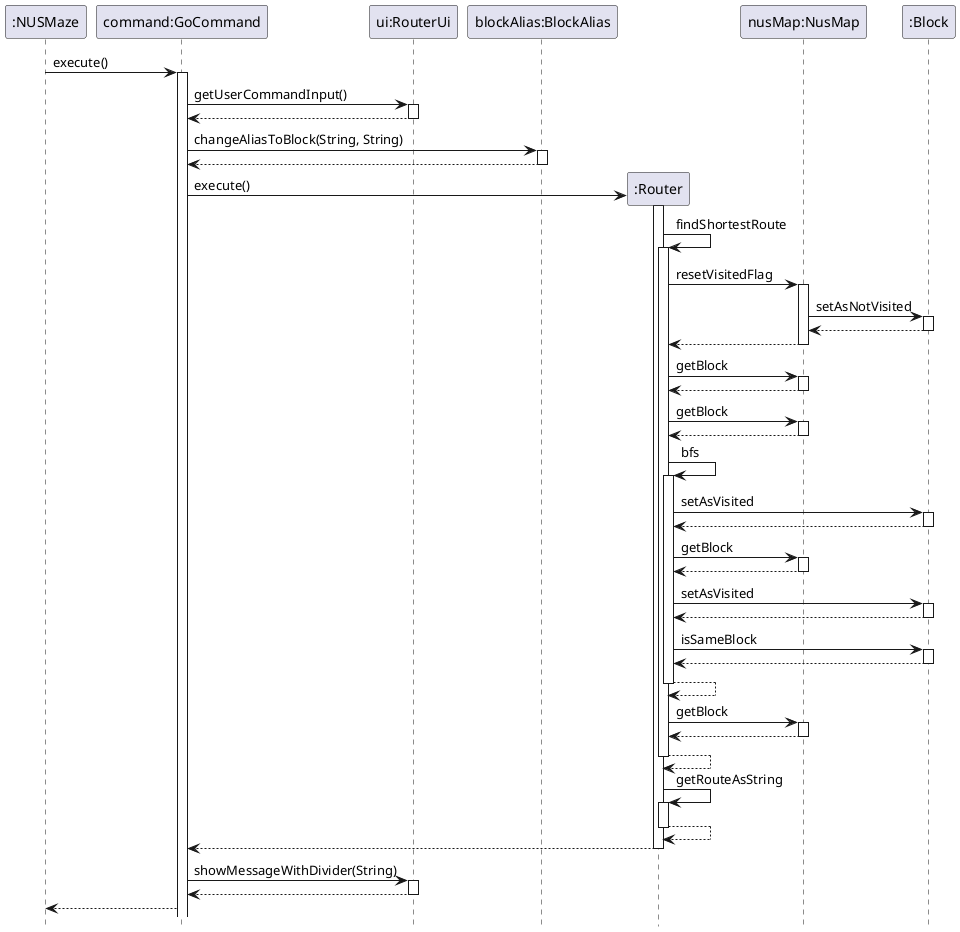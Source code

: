 @startuml
hide footbox
participant ":NUSMaze"
participant "command:GoCommand"
participant "ui:RouterUi"
participant "blockAlias:BlockAlias"
":NUSMaze"-> "command:GoCommand" : execute()
activate "command:GoCommand"
"command:GoCommand" -> "ui:RouterUi": getUserCommandInput()
activate "ui:RouterUi"
"ui:RouterUi" --> "command:GoCommand":
deactivate "ui:RouterUi"
"command:GoCommand" -> "blockAlias:BlockAlias": changeAliasToBlock(String, String)
activate "blockAlias:BlockAlias"
return
deactivate "blockAlias:BlockAlias"
create ":Router"
"command:GoCommand" -> ":Router" : execute()
activate ":Router"
":Router" -> ":Router" : findShortestRoute
activate ":Router"
":Router" -> "nusMap:NusMap" : resetVisitedFlag
activate "nusMap:NusMap"
"nusMap:NusMap" -> ":Block" : setAsNotVisited
activate ":Block"
":Block" --> "nusMap:NusMap"
deactivate ":Block"
"nusMap:NusMap" --> ":Router"
deactivate "nusMap:NusMap"
":Router" -> "nusMap:NusMap" : getBlock
activate "nusMap:NusMap"
"nusMap:NusMap" --> ":Router"
deactivate "nusMap:NusMap"
":Router" -> "nusMap:NusMap" : getBlock
activate "nusMap:NusMap"
"nusMap:NusMap" --> ":Router"
deactivate "nusMap:NusMap"
":Router" -> ":Router" : bfs
activate ":Router"
":Router" -> ":Block" : setAsVisited
activate ":Block"
":Block" --> ":Router"
deactivate ":Block"
":Router" -> "nusMap:NusMap" : getBlock
activate "nusMap:NusMap"
"nusMap:NusMap" --> ":Router"
deactivate "nusMap:NusMap"
":Router" -> ":Block" : setAsVisited
activate ":Block"
":Block" --> ":Router"
deactivate ":Block"
":Router" -> ":Block" : isSameBlock
activate ":Block"
":Block" --> ":Router"
deactivate ":Block"
":Router" --> ":Router"
deactivate ":Router"
":Router" -> "nusMap:NusMap" : getBlock
activate "nusMap:NusMap"
"nusMap:NusMap" --> ":Router"
deactivate "nusMap:NusMap"
":Router" --> ":Router"
deactivate ":Router"
":Router" -> ":Router" : getRouteAsString
activate ":Router"
":Router" --> ":Router"
deactivate ":Router"
":Router" --> "command:GoCommand"
deactivate ":Router"
"command:GoCommand" -> "ui:RouterUi": showMessageWithDivider(String)
activate "ui:RouterUi"
return
 "command:GoCommand" --> ":NUSMaze"
@enduml
